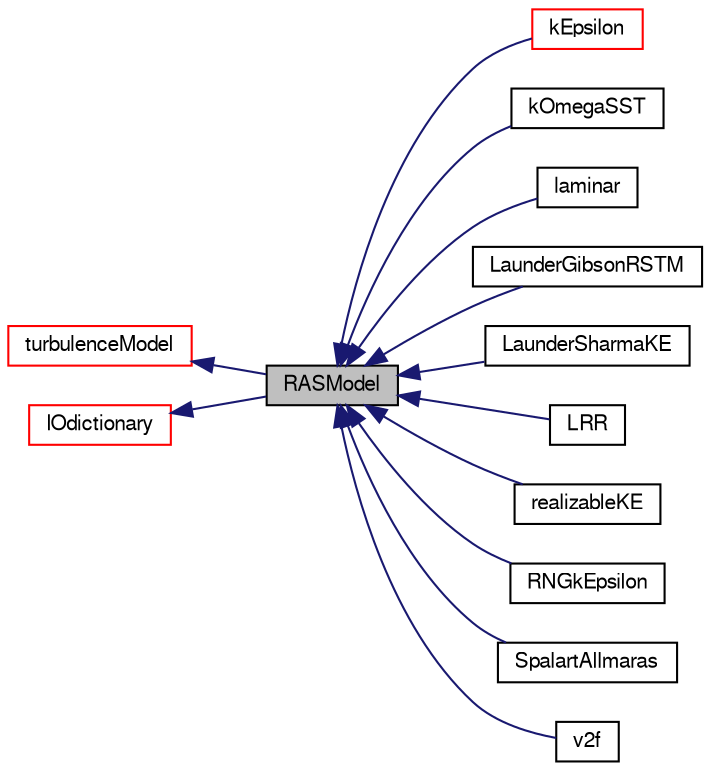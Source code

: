 digraph "RASModel"
{
  bgcolor="transparent";
  edge [fontname="FreeSans",fontsize="10",labelfontname="FreeSans",labelfontsize="10"];
  node [fontname="FreeSans",fontsize="10",shape=record];
  rankdir="LR";
  Node0 [label="RASModel",height=0.2,width=0.4,color="black", fillcolor="grey75", style="filled", fontcolor="black"];
  Node1 -> Node0 [dir="back",color="midnightblue",fontsize="10",style="solid",fontname="FreeSans"];
  Node1 [label="turbulenceModel",height=0.2,width=0.4,color="red",URL="$a30818.html",tooltip="Abstract base class for compressible turbulence models (RAS, LES and laminar). "];
  Node4 -> Node0 [dir="back",color="midnightblue",fontsize="10",style="solid",fontname="FreeSans"];
  Node4 [label="IOdictionary",height=0.2,width=0.4,color="red",URL="$a26158.html",tooltip="IOdictionary is derived from dictionary and IOobject to give the dictionary automatic IO functionalit..."];
  Node0 -> Node18 [dir="back",color="midnightblue",fontsize="10",style="solid",fontname="FreeSans"];
  Node18 [label="kEpsilon",height=0.2,width=0.4,color="red",URL="$a30734.html",tooltip="Standard k-epsilon turbulence model for compressible flows including rapid distortion theory (RDT) ba..."];
  Node0 -> Node20 [dir="back",color="midnightblue",fontsize="10",style="solid",fontname="FreeSans"];
  Node20 [label="kOmegaSST",height=0.2,width=0.4,color="black",URL="$a30738.html",tooltip="Implementation of the k-omega-SST turbulence model for compressible flows. "];
  Node0 -> Node21 [dir="back",color="midnightblue",fontsize="10",style="solid",fontname="FreeSans"];
  Node21 [label="laminar",height=0.2,width=0.4,color="black",URL="$a30742.html",tooltip="Dummy turbulence model for laminar compressible flow. "];
  Node0 -> Node22 [dir="back",color="midnightblue",fontsize="10",style="solid",fontname="FreeSans"];
  Node22 [label="LaunderGibsonRSTM",height=0.2,width=0.4,color="black",URL="$a30746.html",tooltip="Launder-Gibson Reynolds stress turbulence model for compressible flows. "];
  Node0 -> Node23 [dir="back",color="midnightblue",fontsize="10",style="solid",fontname="FreeSans"];
  Node23 [label="LaunderSharmaKE",height=0.2,width=0.4,color="black",URL="$a30750.html",tooltip="Launder and Sharma low-Reynolds k-epsilon turbulence model for compressible and combusting flows incl..."];
  Node0 -> Node24 [dir="back",color="midnightblue",fontsize="10",style="solid",fontname="FreeSans"];
  Node24 [label="LRR",height=0.2,width=0.4,color="black",URL="$a30754.html",tooltip="Launder, Reece and Rodi Reynolds-stress turbulence model for compressible flows. "];
  Node0 -> Node25 [dir="back",color="midnightblue",fontsize="10",style="solid",fontname="FreeSans"];
  Node25 [label="realizableKE",height=0.2,width=0.4,color="black",URL="$a30762.html",tooltip="Realizable k-epsilon turbulence model for compressible flows. "];
  Node0 -> Node26 [dir="back",color="midnightblue",fontsize="10",style="solid",fontname="FreeSans"];
  Node26 [label="RNGkEpsilon",height=0.2,width=0.4,color="black",URL="$a30766.html",tooltip="Renormalisation group k-epsilon turbulence model for compressible flows including rapid distortion th..."];
  Node0 -> Node27 [dir="back",color="midnightblue",fontsize="10",style="solid",fontname="FreeSans"];
  Node27 [label="SpalartAllmaras",height=0.2,width=0.4,color="black",URL="$a30770.html",tooltip="Spalart-Allmaras one-eqn mixing-length model for compressible external flows. "];
  Node0 -> Node28 [dir="back",color="midnightblue",fontsize="10",style="solid",fontname="FreeSans"];
  Node28 [label="v2f",height=0.2,width=0.4,color="black",URL="$a30774.html",tooltip="Lien and Kalitzin&#39;s v2-f turbulence model for incompressible flows, with a limit imposed on the turbu..."];
}
